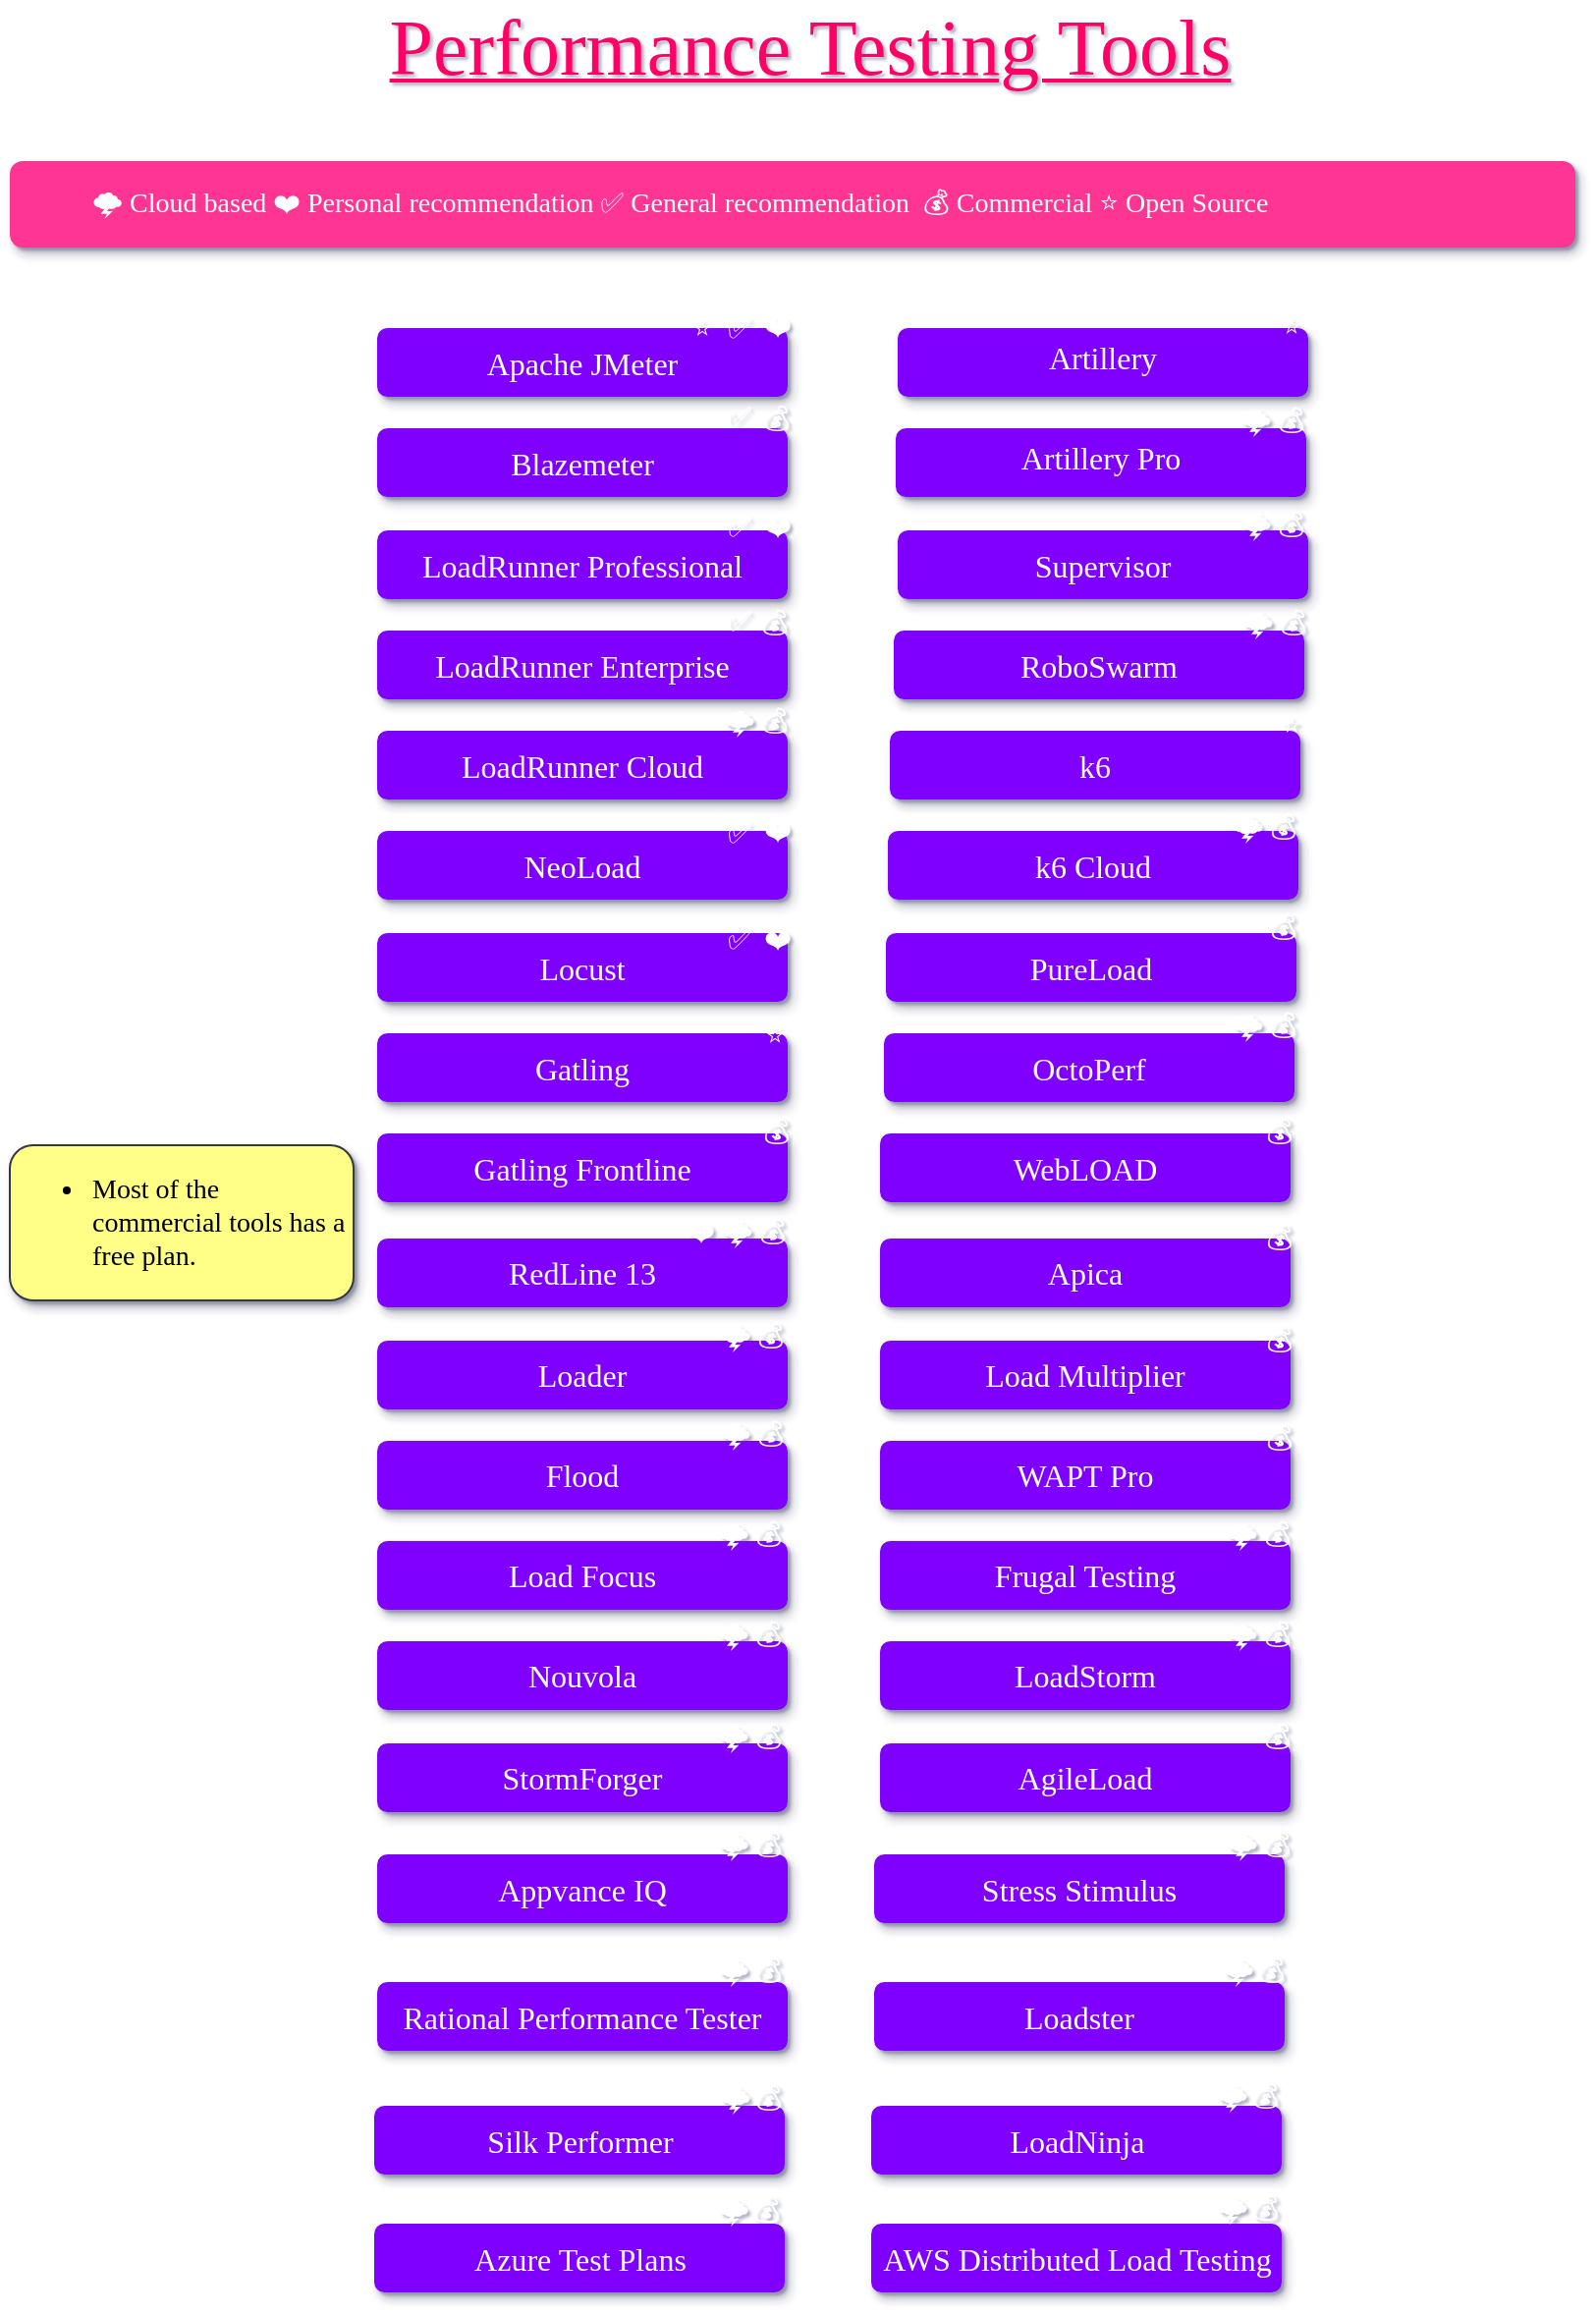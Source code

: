 <mxfile version="13.6.2" type="github"><diagram id="22F3wvdYFhS9Jfg9Nk7d" name="Page-1"><mxGraphModel dx="1422" dy="756" grid="0" gridSize="10" guides="1" tooltips="1" connect="1" arrows="1" fold="1" page="1" pageScale="1" pageWidth="850" pageHeight="1100" math="0" shadow="1" extFonts="Ubuntu^https://fonts.googleapis.com/css?family=Ubuntu"><root><mxCell id="0"/><mxCell id="1" parent="0"/><mxCell id="zYHnXsQDgZje1afSydai-6" value="&lt;font style=&quot;font-size: 40px&quot;&gt;Performance Testing Tools&lt;/font&gt;" style="text;html=1;strokeColor=none;fillColor=none;align=center;verticalAlign=middle;whiteSpace=wrap;rounded=0;shadow=1;glass=0;sketch=0;fontFamily=Ubuntu;fontSize=24;fontColor=#FF0066;labelBackgroundColor=none;fontStyle=4;horizontal=1;" parent="1" vertex="1"><mxGeometry x="175" y="27" width="505" height="20" as="geometry"/></mxCell><mxCell id="zYHnXsQDgZje1afSydai-8" value="&lt;blockquote&gt;&lt;font style=&quot;font-size: 14px&quot;&gt;🌩️&amp;nbsp;Cloud based &lt;/font&gt;&lt;font style=&quot;font-size: 14px&quot;&gt;❤️ Personal recommendation &lt;/font&gt;&lt;font style=&quot;font-size: 14px&quot;&gt;✅ General recommendation&amp;nbsp; 💰&lt;/font&gt;&lt;font style=&quot;font-size: 14px&quot;&gt;&amp;nbsp;Commercial &lt;/font&gt;&lt;font style=&quot;font-size: 14px&quot;&gt;⭐ Open Source&lt;/font&gt;&lt;br&gt;&lt;/blockquote&gt;" style="rounded=1;whiteSpace=wrap;html=1;shadow=1;glass=0;labelBackgroundColor=none;sketch=0;fontFamily=Ubuntu;fontSize=14;align=left;spacingRight=0;strokeColor=none;fontColor=#FFFFFF;spacingTop=0;spacing=2;fillColor=#FF3694;" parent="1" vertex="1"><mxGeometry x="20" y="95" width="797" height="44" as="geometry"/></mxCell><mxCell id="zYHnXsQDgZje1afSydai-10" value="&lt;div style=&quot;font-size: 16px&quot; align=&quot;center&quot;&gt;&lt;font style=&quot;font-size: 16px&quot;&gt;Apache JMeter&lt;/font&gt;&lt;/div&gt;" style="rounded=1;whiteSpace=wrap;html=1;shadow=1;glass=0;labelBackgroundColor=none;sketch=0;fontFamily=Ubuntu;fontSize=14;align=center;spacingRight=0;strokeColor=none;fontColor=#FFFFFF;fillColor=#7F00FF;" parent="1" vertex="1"><mxGeometry x="207" y="180" width="209" height="35" as="geometry"/></mxCell><mxCell id="zYHnXsQDgZje1afSydai-17" value="&lt;div style=&quot;font-size: 16px&quot;&gt;&lt;font style=&quot;font-size: 16px&quot;&gt;Blazemeter&lt;/font&gt;&lt;/div&gt;" style="rounded=1;whiteSpace=wrap;html=1;shadow=1;glass=0;labelBackgroundColor=none;sketch=0;fontFamily=Ubuntu;fontSize=14;align=center;spacingRight=0;strokeColor=none;fontColor=#FFFFFF;fillColor=#7F00FF;" parent="1" vertex="1"><mxGeometry x="207" y="231" width="209" height="35" as="geometry"/></mxCell><mxCell id="zYHnXsQDgZje1afSydai-18" value="&lt;div style=&quot;font-size: 16px&quot;&gt;LoadRunner Professional&lt;/div&gt;" style="rounded=1;whiteSpace=wrap;html=1;shadow=1;glass=0;labelBackgroundColor=none;sketch=0;fontFamily=Ubuntu;fontSize=14;align=center;spacingRight=0;strokeColor=none;fontColor=#FFFFFF;fillColor=#7F00FF;" parent="1" vertex="1"><mxGeometry x="207" y="283" width="209" height="35" as="geometry"/></mxCell><mxCell id="zYHnXsQDgZje1afSydai-20" value="&lt;div style=&quot;font-size: 16px&quot;&gt;LoadRunner Enterprise&lt;/div&gt;" style="rounded=1;whiteSpace=wrap;html=1;shadow=1;glass=0;labelBackgroundColor=none;sketch=0;fontFamily=Ubuntu;fontSize=14;align=center;spacingRight=0;strokeColor=none;fontColor=#FFFFFF;fillColor=#7F00FF;" parent="1" vertex="1"><mxGeometry x="207" y="334" width="209" height="35" as="geometry"/></mxCell><mxCell id="zYHnXsQDgZje1afSydai-21" value="&lt;div style=&quot;font-size: 16px&quot;&gt;LoadRunner Cloud&lt;/div&gt;" style="rounded=1;whiteSpace=wrap;html=1;shadow=1;glass=0;labelBackgroundColor=none;sketch=0;fontFamily=Ubuntu;fontSize=14;align=center;spacingRight=0;strokeColor=none;fontColor=#FFFFFF;fillColor=#7F00FF;" parent="1" vertex="1"><mxGeometry x="207" y="385" width="209" height="35" as="geometry"/></mxCell><mxCell id="zYHnXsQDgZje1afSydai-22" value="&lt;div style=&quot;font-size: 16px&quot;&gt;Locust&lt;/div&gt;" style="rounded=1;whiteSpace=wrap;html=1;shadow=1;glass=0;labelBackgroundColor=none;sketch=0;fontFamily=Ubuntu;fontSize=14;align=center;spacingRight=0;strokeColor=none;fontColor=#FFFFFF;fillColor=#7F00FF;" parent="1" vertex="1"><mxGeometry x="207" y="488" width="209" height="35" as="geometry"/></mxCell><mxCell id="zYHnXsQDgZje1afSydai-23" value="&lt;div style=&quot;font-size: 16px&quot;&gt;Gatling&lt;/div&gt;" style="rounded=1;whiteSpace=wrap;html=1;shadow=1;glass=0;labelBackgroundColor=none;sketch=0;fontFamily=Ubuntu;fontSize=14;align=center;spacingRight=0;strokeColor=none;fontColor=#FFFFFF;fillColor=#7F00FF;" parent="1" vertex="1"><mxGeometry x="207" y="539" width="209" height="35" as="geometry"/></mxCell><mxCell id="zYHnXsQDgZje1afSydai-24" value="&lt;font style=&quot;font-size: 16px&quot;&gt;NeoLoad&lt;/font&gt;" style="rounded=1;whiteSpace=wrap;html=1;shadow=1;glass=0;labelBackgroundColor=none;sketch=0;fontFamily=Ubuntu;fontSize=14;align=center;spacingRight=0;strokeColor=none;fontColor=#FFFFFF;fillColor=#7F00FF;" parent="1" vertex="1"><mxGeometry x="207" y="436" width="209" height="35" as="geometry"/></mxCell><mxCell id="zYHnXsQDgZje1afSydai-25" value="&lt;div style=&quot;font-size: 16px&quot;&gt;Load Focus&lt;/div&gt;" style="rounded=1;whiteSpace=wrap;html=1;shadow=1;glass=0;labelBackgroundColor=none;sketch=0;fontFamily=Ubuntu;fontSize=14;align=center;spacingRight=0;strokeColor=none;fontColor=#FFFFFF;fillColor=#7F00FF;" parent="1" vertex="1"><mxGeometry x="207" y="797.5" width="209" height="35" as="geometry"/></mxCell><mxCell id="zYHnXsQDgZje1afSydai-26" value="&lt;div style=&quot;font-size: 16px&quot;&gt;Flood&lt;/div&gt;" style="rounded=1;whiteSpace=wrap;html=1;shadow=1;glass=0;labelBackgroundColor=none;sketch=0;fontFamily=Ubuntu;fontSize=14;align=center;spacingRight=0;strokeColor=none;fontColor=#FFFFFF;fillColor=#7F00FF;" parent="1" vertex="1"><mxGeometry x="207" y="746.5" width="209" height="35" as="geometry"/></mxCell><mxCell id="zYHnXsQDgZje1afSydai-27" value="&lt;font style=&quot;font-size: 16px&quot;&gt;Loader&lt;/font&gt;" style="rounded=1;whiteSpace=wrap;html=1;shadow=1;glass=0;labelBackgroundColor=none;sketch=0;fontFamily=Ubuntu;fontSize=14;align=center;spacingRight=0;strokeColor=none;fontColor=#FFFFFF;fillColor=#7F00FF;" parent="1" vertex="1"><mxGeometry x="207" y="695.5" width="209" height="35" as="geometry"/></mxCell><mxCell id="zYHnXsQDgZje1afSydai-29" value="&lt;div style=&quot;font-size: 16px&quot;&gt;RedLine 13&lt;/div&gt;" style="rounded=1;whiteSpace=wrap;html=1;shadow=1;glass=0;labelBackgroundColor=none;sketch=0;fontFamily=Ubuntu;fontSize=14;align=center;spacingRight=0;strokeColor=none;fontColor=#FFFFFF;fillColor=#7F00FF;" parent="1" vertex="1"><mxGeometry x="207" y="643.5" width="209" height="35" as="geometry"/></mxCell><mxCell id="zYHnXsQDgZje1afSydai-30" value="Nouvola" style="rounded=1;whiteSpace=wrap;html=1;shadow=1;glass=0;labelBackgroundColor=none;sketch=0;fontFamily=Ubuntu;fontSize=16;align=center;spacingRight=0;strokeColor=none;fontColor=#FFFFFF;fillColor=#7F00FF;" parent="1" vertex="1"><mxGeometry x="207" y="848.5" width="209" height="35" as="geometry"/></mxCell><mxCell id="zYHnXsQDgZje1afSydai-31" value="StormForger" style="rounded=1;whiteSpace=wrap;html=1;shadow=1;glass=0;labelBackgroundColor=none;sketch=0;fontFamily=Ubuntu;fontSize=16;align=center;spacingRight=0;strokeColor=none;fontColor=#FFFFFF;fillColor=#7F00FF;" parent="1" vertex="1"><mxGeometry x="207" y="900.5" width="209" height="35" as="geometry"/></mxCell><mxCell id="zYHnXsQDgZje1afSydai-32" value="Stress Stimulus" style="rounded=1;whiteSpace=wrap;html=1;shadow=1;glass=0;labelBackgroundColor=none;sketch=0;fontFamily=Ubuntu;fontSize=16;align=center;spacingRight=0;strokeColor=none;fontColor=#FFFFFF;fillColor=#7F00FF;" parent="1" vertex="1"><mxGeometry x="460.0" y="957" width="209" height="35" as="geometry"/></mxCell><mxCell id="zYHnXsQDgZje1afSydai-33" value="Supervisor" style="rounded=1;whiteSpace=wrap;html=1;shadow=1;glass=0;labelBackgroundColor=none;sketch=0;fontFamily=Ubuntu;fontSize=16;align=center;spacingRight=0;strokeColor=none;fontColor=#FFFFFF;fillColor=#7F00FF;" parent="1" vertex="1"><mxGeometry x="472.0" y="283" width="209" height="35" as="geometry"/></mxCell><mxCell id="zYHnXsQDgZje1afSydai-34" value="RoboSwarm" style="rounded=1;whiteSpace=wrap;html=1;shadow=1;glass=0;labelBackgroundColor=none;sketch=0;fontFamily=Ubuntu;fontSize=16;align=center;spacingRight=0;strokeColor=none;fontColor=#FFFFFF;fillColor=#7F00FF;" parent="1" vertex="1"><mxGeometry x="470.0" y="334" width="209" height="35" as="geometry"/></mxCell><mxCell id="zYHnXsQDgZje1afSydai-35" value="PureLoad" style="rounded=1;whiteSpace=wrap;html=1;shadow=1;glass=0;labelBackgroundColor=none;sketch=0;fontFamily=Ubuntu;fontSize=16;align=center;spacingRight=0;strokeColor=none;fontColor=#FFFFFF;fillColor=#7F00FF;" parent="1" vertex="1"><mxGeometry x="466.0" y="488" width="209" height="35" as="geometry"/></mxCell><mxCell id="zYHnXsQDgZje1afSydai-36" value="k6" style="rounded=1;whiteSpace=wrap;html=1;shadow=1;glass=0;labelBackgroundColor=none;sketch=0;fontFamily=Ubuntu;fontSize=16;align=center;spacingRight=0;strokeColor=none;fontColor=#FFFFFF;fillColor=#7F00FF;" parent="1" vertex="1"><mxGeometry x="468.0" y="385" width="209" height="35" as="geometry"/></mxCell><mxCell id="zYHnXsQDgZje1afSydai-37" value="&lt;div&gt;OctoPerf&lt;/div&gt;" style="rounded=1;whiteSpace=wrap;html=1;shadow=1;glass=0;labelBackgroundColor=none;sketch=0;fontFamily=Ubuntu;fontSize=16;align=center;spacingRight=0;strokeColor=none;fontColor=#FFFFFF;fillColor=#7F00FF;" parent="1" vertex="1"><mxGeometry x="465.0" y="539" width="209" height="35" as="geometry"/></mxCell><mxCell id="zYHnXsQDgZje1afSydai-38" value="WebLOAD" style="rounded=1;whiteSpace=wrap;html=1;shadow=1;glass=0;labelBackgroundColor=none;sketch=0;fontFamily=Ubuntu;fontSize=16;align=center;spacingRight=0;strokeColor=none;fontColor=#FFFFFF;fillColor=#7F00FF;" parent="1" vertex="1"><mxGeometry x="463.0" y="590" width="209" height="35" as="geometry"/></mxCell><mxCell id="zYHnXsQDgZje1afSydai-39" value="Load Multiplier" style="rounded=1;whiteSpace=wrap;html=1;shadow=1;glass=0;labelBackgroundColor=none;sketch=0;fontFamily=Ubuntu;fontSize=16;align=center;spacingRight=0;strokeColor=none;fontColor=#FFFFFF;fillColor=#7F00FF;" parent="1" vertex="1"><mxGeometry x="463.0" y="695.5" width="209" height="35" as="geometry"/></mxCell><mxCell id="zYHnXsQDgZje1afSydai-40" value="Apica" style="rounded=1;whiteSpace=wrap;html=1;shadow=1;glass=0;labelBackgroundColor=none;sketch=0;fontFamily=Ubuntu;fontSize=16;align=center;spacingRight=0;strokeColor=none;fontColor=#FFFFFF;fillColor=#7F00FF;" parent="1" vertex="1"><mxGeometry x="463.0" y="643.5" width="209" height="35" as="geometry"/></mxCell><mxCell id="zYHnXsQDgZje1afSydai-41" value="&lt;div&gt;WAPT Pro&lt;br&gt;&lt;/div&gt;" style="rounded=1;whiteSpace=wrap;html=1;shadow=1;glass=0;labelBackgroundColor=none;sketch=0;fontFamily=Ubuntu;fontSize=16;align=center;spacingRight=0;strokeColor=none;fontColor=#FFFFFF;fillColor=#7F00FF;" parent="1" vertex="1"><mxGeometry x="463.0" y="746.5" width="209" height="35" as="geometry"/></mxCell><mxCell id="zYHnXsQDgZje1afSydai-42" value="Frugal Testing" style="rounded=1;whiteSpace=wrap;html=1;shadow=1;glass=0;labelBackgroundColor=none;sketch=0;fontFamily=Ubuntu;fontSize=16;align=center;spacingRight=0;strokeColor=none;fontColor=#FFFFFF;fillColor=#7F00FF;" parent="1" vertex="1"><mxGeometry x="463.0" y="797.5" width="209" height="35" as="geometry"/></mxCell><mxCell id="zYHnXsQDgZje1afSydai-43" value="AgileLoad" style="rounded=1;whiteSpace=wrap;html=1;shadow=1;glass=0;labelBackgroundColor=none;sketch=0;fontFamily=Ubuntu;fontSize=16;align=center;spacingRight=0;strokeColor=none;fontColor=#FFFFFF;fillColor=#7F00FF;" parent="1" vertex="1"><mxGeometry x="463.0" y="900.5" width="209" height="35" as="geometry"/></mxCell><mxCell id="zYHnXsQDgZje1afSydai-44" value="LoadStorm" style="rounded=1;whiteSpace=wrap;html=1;shadow=1;glass=0;labelBackgroundColor=none;sketch=0;fontFamily=Ubuntu;fontSize=16;align=center;spacingRight=0;strokeColor=none;fontColor=#FFFFFF;fillColor=#7F00FF;" parent="1" vertex="1"><mxGeometry x="463.0" y="848.5" width="209" height="35" as="geometry"/></mxCell><mxCell id="zYHnXsQDgZje1afSydai-45" value="Appvance IQ" style="rounded=1;whiteSpace=wrap;html=1;shadow=1;glass=0;labelBackgroundColor=none;sketch=0;fontFamily=Ubuntu;fontSize=16;align=center;spacingRight=0;strokeColor=none;fontColor=#FFFFFF;fillColor=#7F00FF;" parent="1" vertex="1"><mxGeometry x="207.0" y="957" width="209" height="35" as="geometry"/></mxCell><mxCell id="zYHnXsQDgZje1afSydai-11" value="❤️" style="text;html=1;strokeColor=none;fillColor=none;align=center;verticalAlign=middle;whiteSpace=wrap;rounded=0;shadow=1;glass=0;labelBackgroundColor=none;sketch=0;fontFamily=Ubuntu;fontSize=14;fontColor=#FFFFFF;" parent="1" vertex="1"><mxGeometry x="391" y="170" width="40" height="20" as="geometry"/></mxCell><mxCell id="zYHnXsQDgZje1afSydai-48" value="❤️" style="text;html=1;strokeColor=none;fillColor=none;align=center;verticalAlign=middle;whiteSpace=wrap;rounded=0;shadow=1;glass=0;labelBackgroundColor=none;sketch=0;fontFamily=Ubuntu;fontSize=14;fontColor=#FFFFFF;" parent="1" vertex="1"><mxGeometry x="391" y="272" width="40" height="20" as="geometry"/></mxCell><mxCell id="zYHnXsQDgZje1afSydai-49" value="❤️" style="text;html=1;strokeColor=none;fillColor=none;align=center;verticalAlign=middle;whiteSpace=wrap;rounded=0;shadow=1;glass=0;labelBackgroundColor=none;sketch=0;fontFamily=Ubuntu;fontSize=14;fontColor=#FFFFFF;" parent="1" vertex="1"><mxGeometry x="391" y="427" width="40" height="20" as="geometry"/></mxCell><mxCell id="zYHnXsQDgZje1afSydai-50" value="❤️" style="text;html=1;strokeColor=none;fillColor=none;align=center;verticalAlign=middle;whiteSpace=wrap;rounded=0;shadow=1;glass=0;labelBackgroundColor=none;sketch=0;fontFamily=Ubuntu;fontSize=14;fontColor=#FFFFFF;" parent="1" vertex="1"><mxGeometry x="391" y="482" width="40" height="20" as="geometry"/></mxCell><mxCell id="zYHnXsQDgZje1afSydai-56" value="&lt;font style=&quot;font-size: 14px&quot;&gt;✅&lt;/font&gt;" style="text;html=1;align=center;verticalAlign=middle;resizable=0;points=[];autosize=1;fontSize=14;fontFamily=Ubuntu;fontColor=#FFFFFF;" parent="1" vertex="1"><mxGeometry x="376" y="170" width="29" height="21" as="geometry"/></mxCell><mxCell id="zYHnXsQDgZje1afSydai-57" value="&lt;font style=&quot;font-size: 14px&quot;&gt;✅&lt;/font&gt;" style="text;html=1;align=center;verticalAlign=middle;resizable=0;points=[];autosize=1;fontSize=14;fontFamily=Ubuntu;fontColor=#FFFFFF;" parent="1" vertex="1"><mxGeometry x="376" y="271" width="29" height="21" as="geometry"/></mxCell><mxCell id="zYHnXsQDgZje1afSydai-58" value="&lt;font style=&quot;font-size: 14px&quot;&gt;✅&lt;/font&gt;" style="text;html=1;align=center;verticalAlign=middle;resizable=0;points=[];autosize=1;fontSize=14;fontFamily=Ubuntu;fontColor=#FFFFFF;" parent="1" vertex="1"><mxGeometry x="376" y="427" width="29" height="21" as="geometry"/></mxCell><mxCell id="zYHnXsQDgZje1afSydai-60" value="&lt;font style=&quot;font-size: 14px&quot;&gt;✅&lt;/font&gt;" style="text;html=1;align=center;verticalAlign=middle;resizable=0;points=[];autosize=1;fontSize=14;fontFamily=Ubuntu;fontColor=#FFFFFF;" parent="1" vertex="1"><mxGeometry x="376" y="481" width="29" height="21" as="geometry"/></mxCell><mxCell id="zYHnXsQDgZje1afSydai-68" value="&lt;font style=&quot;font-size: 14px&quot;&gt;✅&lt;/font&gt;" style="text;html=1;align=center;verticalAlign=middle;resizable=0;points=[];autosize=1;fontSize=14;fontFamily=Ubuntu;fontColor=#FFFFFF;" parent="1" vertex="1"><mxGeometry x="376" y="215" width="29" height="21" as="geometry"/></mxCell><mxCell id="zYHnXsQDgZje1afSydai-69" value="&lt;font style=&quot;font-size: 14px&quot;&gt;✅&lt;/font&gt;" style="text;html=1;align=center;verticalAlign=middle;resizable=0;points=[];autosize=1;fontSize=14;fontFamily=Ubuntu;fontColor=#FFFFFF;" parent="1" vertex="1"><mxGeometry x="376" y="319.5" width="29" height="21" as="geometry"/></mxCell><mxCell id="zYHnXsQDgZje1afSydai-72" value="❤️" style="text;html=1;strokeColor=none;fillColor=none;align=center;verticalAlign=middle;whiteSpace=wrap;rounded=0;shadow=1;glass=0;labelBackgroundColor=none;sketch=0;fontFamily=Ubuntu;fontSize=14;fontColor=#FFFFFF;" parent="1" vertex="1"><mxGeometry x="351.5" y="631" width="40" height="20" as="geometry"/></mxCell><mxCell id="zYHnXsQDgZje1afSydai-76" value="&lt;font style=&quot;font-size: 14px&quot;&gt;⭐&lt;/font&gt;" style="text;html=1;align=center;verticalAlign=middle;resizable=0;points=[];autosize=1;fontSize=16;fontFamily=Ubuntu;fontColor=#FFFFFF;" parent="1" vertex="1"><mxGeometry x="357" y="167" width="29" height="24" as="geometry"/></mxCell><mxCell id="zYHnXsQDgZje1afSydai-77" value="&lt;font style=&quot;font-size: 14px&quot;&gt;⭐&lt;/font&gt;" style="text;html=1;align=center;verticalAlign=middle;resizable=0;points=[];autosize=1;fontSize=16;fontFamily=Ubuntu;fontColor=#FFFFFF;" parent="1" vertex="1"><mxGeometry x="394" y="527" width="29" height="24" as="geometry"/></mxCell><mxCell id="zYHnXsQDgZje1afSydai-87" value="&lt;font style=&quot;font-size: 14px&quot;&gt;⭐&lt;/font&gt;" style="text;html=1;align=center;verticalAlign=middle;resizable=0;points=[];autosize=1;fontSize=16;fontFamily=Ubuntu;fontColor=#FFFFFF;" parent="1" vertex="1"><mxGeometry x="657.5" y="369" width="29" height="24" as="geometry"/></mxCell><mxCell id="bugQLbn6xJP5qAEGO4P9-1" value="Gatling Frontline" style="rounded=1;whiteSpace=wrap;html=1;shadow=1;glass=0;labelBackgroundColor=none;sketch=0;fontFamily=Ubuntu;fontSize=16;align=center;spacingRight=0;strokeColor=none;fontColor=#FFFFFF;fillColor=#7F00FF;" parent="1" vertex="1"><mxGeometry x="207" y="590" width="209" height="35" as="geometry"/></mxCell><mxCell id="bugQLbn6xJP5qAEGO4P9-9" value="k6 Cloud" style="rounded=1;whiteSpace=wrap;html=1;shadow=1;glass=0;labelBackgroundColor=none;sketch=0;fontFamily=Ubuntu;fontSize=16;align=center;spacingRight=0;strokeColor=none;fontColor=#FFFFFF;fillColor=#7F00FF;" parent="1" vertex="1"><mxGeometry x="467.0" y="436" width="209" height="35" as="geometry"/></mxCell><mxCell id="bugQLbn6xJP5qAEGO4P9-15" value="&lt;h1 style=&quot;margin-bottom: 1em ; font-size: 16px&quot; class=&quot;strong centered&quot;&gt;&lt;font style=&quot;font-size: 16px&quot;&gt;&lt;span style=&quot;font-weight: normal&quot;&gt;Artillery &lt;/span&gt;&lt;/font&gt;&lt;/h1&gt;" style="rounded=1;whiteSpace=wrap;html=1;shadow=1;glass=0;labelBackgroundColor=none;sketch=0;fontFamily=Ubuntu;fontSize=14;align=center;spacingRight=0;strokeColor=none;fontColor=#FFFFFF;fillColor=#7F00FF;" parent="1" vertex="1"><mxGeometry x="472" y="180" width="209" height="35" as="geometry"/></mxCell><mxCell id="bugQLbn6xJP5qAEGO4P9-16" value="&lt;h1 style=&quot;margin-bottom: 1em ; font-size: 16px&quot; class=&quot;strong centered&quot;&gt;&lt;font style=&quot;font-size: 16px&quot;&gt;&lt;span style=&quot;font-weight: normal&quot;&gt;Artillery Pro&lt;br&gt;&lt;/span&gt;&lt;/font&gt;&lt;/h1&gt;" style="rounded=1;whiteSpace=wrap;html=1;shadow=1;glass=0;labelBackgroundColor=none;sketch=0;fontFamily=Ubuntu;fontSize=14;align=center;spacingRight=0;strokeColor=none;fontColor=#FFFFFF;fillColor=#7F00FF;" parent="1" vertex="1"><mxGeometry x="471" y="231" width="209" height="35" as="geometry"/></mxCell><mxCell id="bugQLbn6xJP5qAEGO4P9-17" value="&lt;font style=&quot;font-size: 14px&quot;&gt;⭐&lt;/font&gt;" style="text;html=1;align=center;verticalAlign=middle;resizable=0;points=[];autosize=1;fontSize=16;fontFamily=Ubuntu;fontColor=#FFFFFF;" parent="1" vertex="1"><mxGeometry x="657.5" y="166" width="29" height="24" as="geometry"/></mxCell><mxCell id="bugQLbn6xJP5qAEGO4P9-30" value="&lt;div&gt;&lt;ul&gt;&lt;li&gt;Most of the commercial tools has a free plan.&lt;/li&gt;&lt;/ul&gt;&lt;/div&gt;" style="rounded=1;whiteSpace=wrap;html=1;shadow=1;glass=0;labelBackgroundColor=none;sketch=0;fontFamily=Ubuntu;fontSize=14;align=left;spacingRight=0;strokeColor=#36393d;spacingTop=0;spacing=2;fillColor=#ffff88;" parent="1" vertex="1"><mxGeometry x="20" y="596" width="175" height="79" as="geometry"/></mxCell><mxCell id="Yni2SpfQZMeOUrL0Gl4F-3" value="&lt;span style=&quot;color: rgb(255 , 255 , 255) ; font-family: &amp;#34;ubuntu&amp;#34; ; font-size: 14px ; text-align: left&quot;&gt;💰&lt;/span&gt;" style="text;html=1;align=center;verticalAlign=middle;resizable=0;points=[];autosize=1;" parent="1" vertex="1"><mxGeometry x="397" y="217.5" width="26" height="19" as="geometry"/></mxCell><mxCell id="Yni2SpfQZMeOUrL0Gl4F-5" value="&lt;span style=&quot;color: rgb(255 , 255 , 255) ; font-family: &amp;#34;ubuntu&amp;#34; ; font-size: 14px ; text-align: left&quot;&gt;💰&lt;/span&gt;" style="text;html=1;align=center;verticalAlign=middle;resizable=0;points=[];autosize=1;" parent="1" vertex="1"><mxGeometry x="395.5" y="321.5" width="26" height="19" as="geometry"/></mxCell><mxCell id="Yni2SpfQZMeOUrL0Gl4F-8" value="" style="group" parent="1" vertex="1" connectable="0"><mxGeometry x="377" y="371.5" width="44.5" height="19" as="geometry"/></mxCell><mxCell id="Yni2SpfQZMeOUrL0Gl4F-6" value="&lt;span style=&quot;color: rgb(255 , 255 , 255) ; font-family: &amp;#34;ubuntu&amp;#34; ; font-size: 14px ; text-align: left&quot;&gt;🌩️&lt;/span&gt;" style="text;html=1;align=center;verticalAlign=middle;resizable=0;points=[];autosize=1;" parent="Yni2SpfQZMeOUrL0Gl4F-8" vertex="1"><mxGeometry width="28" height="19" as="geometry"/></mxCell><mxCell id="Yni2SpfQZMeOUrL0Gl4F-7" value="&lt;span style=&quot;color: rgb(255 , 255 , 255) ; font-family: &amp;#34;ubuntu&amp;#34; ; font-size: 14px ; text-align: left&quot;&gt;💰&lt;/span&gt;" style="text;html=1;align=center;verticalAlign=middle;resizable=0;points=[];autosize=1;" parent="Yni2SpfQZMeOUrL0Gl4F-8" vertex="1"><mxGeometry x="18.5" width="26" height="19" as="geometry"/></mxCell><mxCell id="Yni2SpfQZMeOUrL0Gl4F-12" value="" style="group" parent="1" vertex="1" connectable="0"><mxGeometry x="640" y="271" width="44.5" height="19" as="geometry"/></mxCell><mxCell id="Yni2SpfQZMeOUrL0Gl4F-13" value="&lt;span style=&quot;color: rgb(255 , 255 , 255) ; font-family: &amp;#34;ubuntu&amp;#34; ; font-size: 14px ; text-align: left&quot;&gt;🌩️&lt;/span&gt;" style="text;html=1;align=center;verticalAlign=middle;resizable=0;points=[];autosize=1;" parent="Yni2SpfQZMeOUrL0Gl4F-12" vertex="1"><mxGeometry width="28" height="19" as="geometry"/></mxCell><mxCell id="Yni2SpfQZMeOUrL0Gl4F-14" value="&lt;span style=&quot;color: rgb(255 , 255 , 255) ; font-family: &amp;#34;ubuntu&amp;#34; ; font-size: 14px ; text-align: left&quot;&gt;💰&lt;/span&gt;" style="text;html=1;align=center;verticalAlign=middle;resizable=0;points=[];autosize=1;" parent="Yni2SpfQZMeOUrL0Gl4F-12" vertex="1"><mxGeometry x="18.5" width="26" height="19" as="geometry"/></mxCell><mxCell id="Yni2SpfQZMeOUrL0Gl4F-15" value="" style="group" parent="1" vertex="1" connectable="0"><mxGeometry x="640" y="218" width="44.5" height="19" as="geometry"/></mxCell><mxCell id="Yni2SpfQZMeOUrL0Gl4F-16" value="&lt;span style=&quot;color: rgb(255 , 255 , 255) ; font-family: &amp;#34;ubuntu&amp;#34; ; font-size: 14px ; text-align: left&quot;&gt;🌩️&lt;/span&gt;" style="text;html=1;align=center;verticalAlign=middle;resizable=0;points=[];autosize=1;" parent="Yni2SpfQZMeOUrL0Gl4F-15" vertex="1"><mxGeometry width="28" height="19" as="geometry"/></mxCell><mxCell id="Yni2SpfQZMeOUrL0Gl4F-17" value="&lt;span style=&quot;color: rgb(255 , 255 , 255) ; font-family: &amp;#34;ubuntu&amp;#34; ; font-size: 14px ; text-align: left&quot;&gt;💰&lt;/span&gt;" style="text;html=1;align=center;verticalAlign=middle;resizable=0;points=[];autosize=1;" parent="Yni2SpfQZMeOUrL0Gl4F-15" vertex="1"><mxGeometry x="18.5" width="26" height="19" as="geometry"/></mxCell><mxCell id="Yni2SpfQZMeOUrL0Gl4F-18" value="" style="group" parent="1" vertex="1" connectable="0"><mxGeometry x="641" y="321" width="44.5" height="19" as="geometry"/></mxCell><mxCell id="Yni2SpfQZMeOUrL0Gl4F-19" value="&lt;span style=&quot;color: rgb(255 , 255 , 255) ; font-family: &amp;#34;ubuntu&amp;#34; ; font-size: 14px ; text-align: left&quot;&gt;🌩️&lt;/span&gt;" style="text;html=1;align=center;verticalAlign=middle;resizable=0;points=[];autosize=1;" parent="Yni2SpfQZMeOUrL0Gl4F-18" vertex="1"><mxGeometry width="28" height="19" as="geometry"/></mxCell><mxCell id="Yni2SpfQZMeOUrL0Gl4F-20" value="&lt;span style=&quot;color: rgb(255 , 255 , 255) ; font-family: &amp;#34;ubuntu&amp;#34; ; font-size: 14px ; text-align: left&quot;&gt;💰&lt;/span&gt;" style="text;html=1;align=center;verticalAlign=middle;resizable=0;points=[];autosize=1;" parent="Yni2SpfQZMeOUrL0Gl4F-18" vertex="1"><mxGeometry x="18.5" width="26" height="19" as="geometry"/></mxCell><mxCell id="Yni2SpfQZMeOUrL0Gl4F-21" value="" style="group" parent="1" vertex="1" connectable="0"><mxGeometry x="636" y="425" width="44.5" height="19" as="geometry"/></mxCell><mxCell id="Yni2SpfQZMeOUrL0Gl4F-22" value="&lt;span style=&quot;color: rgb(255 , 255 , 255) ; font-family: &amp;#34;ubuntu&amp;#34; ; font-size: 14px ; text-align: left&quot;&gt;🌩️&lt;/span&gt;" style="text;html=1;align=center;verticalAlign=middle;resizable=0;points=[];autosize=1;" parent="Yni2SpfQZMeOUrL0Gl4F-21" vertex="1"><mxGeometry width="28" height="19" as="geometry"/></mxCell><mxCell id="Yni2SpfQZMeOUrL0Gl4F-23" value="&lt;span style=&quot;color: rgb(255 , 255 , 255) ; font-family: &amp;#34;ubuntu&amp;#34; ; font-size: 14px ; text-align: left&quot;&gt;💰&lt;/span&gt;" style="text;html=1;align=center;verticalAlign=middle;resizable=0;points=[];autosize=1;" parent="Yni2SpfQZMeOUrL0Gl4F-21" vertex="1"><mxGeometry x="18.5" width="26" height="19" as="geometry"/></mxCell><mxCell id="Yni2SpfQZMeOUrL0Gl4F-25" value="" style="group" parent="1" vertex="1" connectable="0"><mxGeometry x="633" y="785" width="44.5" height="19" as="geometry"/></mxCell><mxCell id="Yni2SpfQZMeOUrL0Gl4F-26" value="&lt;span style=&quot;color: rgb(255 , 255 , 255) ; font-family: &amp;#34;ubuntu&amp;#34; ; font-size: 14px ; text-align: left&quot;&gt;🌩️&lt;/span&gt;" style="text;html=1;align=center;verticalAlign=middle;resizable=0;points=[];autosize=1;" parent="Yni2SpfQZMeOUrL0Gl4F-25" vertex="1"><mxGeometry width="28" height="19" as="geometry"/></mxCell><mxCell id="Yni2SpfQZMeOUrL0Gl4F-27" value="&lt;span style=&quot;color: rgb(255 , 255 , 255) ; font-family: &amp;#34;ubuntu&amp;#34; ; font-size: 14px ; text-align: left&quot;&gt;💰&lt;/span&gt;" style="text;html=1;align=center;verticalAlign=middle;resizable=0;points=[];autosize=1;" parent="Yni2SpfQZMeOUrL0Gl4F-25" vertex="1"><mxGeometry x="18.5" width="26" height="19" as="geometry"/></mxCell><mxCell id="Yni2SpfQZMeOUrL0Gl4F-31" value="&lt;span style=&quot;color: rgb(255 , 255 , 255) ; font-family: &amp;#34;ubuntu&amp;#34; ; font-size: 14px ; text-align: left&quot;&gt;💰&lt;/span&gt;" style="text;html=1;align=center;verticalAlign=middle;resizable=0;points=[];autosize=1;" parent="1" vertex="1"><mxGeometry x="654.5" y="476" width="26" height="19" as="geometry"/></mxCell><mxCell id="Yni2SpfQZMeOUrL0Gl4F-32" value="" style="group" parent="1" vertex="1" connectable="0"><mxGeometry x="636" y="526" width="44.5" height="19" as="geometry"/></mxCell><mxCell id="Yni2SpfQZMeOUrL0Gl4F-33" value="&lt;span style=&quot;color: rgb(255 , 255 , 255) ; font-family: &amp;#34;ubuntu&amp;#34; ; font-size: 14px ; text-align: left&quot;&gt;🌩️&lt;/span&gt;" style="text;html=1;align=center;verticalAlign=middle;resizable=0;points=[];autosize=1;" parent="Yni2SpfQZMeOUrL0Gl4F-32" vertex="1"><mxGeometry width="28" height="19" as="geometry"/></mxCell><mxCell id="Yni2SpfQZMeOUrL0Gl4F-34" value="&lt;span style=&quot;color: rgb(255 , 255 , 255) ; font-family: &amp;#34;ubuntu&amp;#34; ; font-size: 14px ; text-align: left&quot;&gt;💰&lt;/span&gt;" style="text;html=1;align=center;verticalAlign=middle;resizable=0;points=[];autosize=1;" parent="Yni2SpfQZMeOUrL0Gl4F-32" vertex="1"><mxGeometry x="18.5" width="26" height="19" as="geometry"/></mxCell><mxCell id="Yni2SpfQZMeOUrL0Gl4F-35" value="&lt;span style=&quot;color: rgb(255 , 255 , 255) ; font-family: &amp;#34;ubuntu&amp;#34; ; font-size: 14px ; text-align: left&quot;&gt;💰&lt;/span&gt;" style="text;html=1;align=center;verticalAlign=middle;resizable=0;points=[];autosize=1;" parent="1" vertex="1"><mxGeometry x="653" y="580" width="26" height="19" as="geometry"/></mxCell><mxCell id="Yni2SpfQZMeOUrL0Gl4F-36" value="&lt;span style=&quot;color: rgb(255 , 255 , 255) ; font-family: &amp;#34;ubuntu&amp;#34; ; font-size: 14px ; text-align: left&quot;&gt;💰&lt;/span&gt;" style="text;html=1;align=center;verticalAlign=middle;resizable=0;points=[];autosize=1;" parent="1" vertex="1"><mxGeometry x="653" y="634.5" width="26" height="19" as="geometry"/></mxCell><mxCell id="Yni2SpfQZMeOUrL0Gl4F-37" value="&lt;span style=&quot;color: rgb(255 , 255 , 255) ; font-family: &amp;#34;ubuntu&amp;#34; ; font-size: 14px ; text-align: left&quot;&gt;💰&lt;/span&gt;" style="text;html=1;align=center;verticalAlign=middle;resizable=0;points=[];autosize=1;" parent="1" vertex="1"><mxGeometry x="653" y="686" width="26" height="19" as="geometry"/></mxCell><mxCell id="Yni2SpfQZMeOUrL0Gl4F-38" value="&lt;span style=&quot;color: rgb(255 , 255 , 255) ; font-family: &amp;#34;ubuntu&amp;#34; ; font-size: 14px ; text-align: left&quot;&gt;💰&lt;/span&gt;" style="text;html=1;align=center;verticalAlign=middle;resizable=0;points=[];autosize=1;" parent="1" vertex="1"><mxGeometry x="653" y="736" width="26" height="19" as="geometry"/></mxCell><mxCell id="Yni2SpfQZMeOUrL0Gl4F-39" value="" style="group" parent="1" vertex="1" connectable="0"><mxGeometry x="633" y="836" width="44.5" height="19" as="geometry"/></mxCell><mxCell id="Yni2SpfQZMeOUrL0Gl4F-40" value="&lt;span style=&quot;color: rgb(255 , 255 , 255) ; font-family: &amp;#34;ubuntu&amp;#34; ; font-size: 14px ; text-align: left&quot;&gt;🌩️&lt;/span&gt;" style="text;html=1;align=center;verticalAlign=middle;resizable=0;points=[];autosize=1;" parent="Yni2SpfQZMeOUrL0Gl4F-39" vertex="1"><mxGeometry width="28" height="19" as="geometry"/></mxCell><mxCell id="Yni2SpfQZMeOUrL0Gl4F-41" value="&lt;span style=&quot;color: rgb(255 , 255 , 255) ; font-family: &amp;#34;ubuntu&amp;#34; ; font-size: 14px ; text-align: left&quot;&gt;💰&lt;/span&gt;" style="text;html=1;align=center;verticalAlign=middle;resizable=0;points=[];autosize=1;" parent="Yni2SpfQZMeOUrL0Gl4F-39" vertex="1"><mxGeometry x="18.5" width="26" height="19" as="geometry"/></mxCell><mxCell id="Yni2SpfQZMeOUrL0Gl4F-42" value="&lt;span style=&quot;color: rgb(255 , 255 , 255) ; font-family: &amp;#34;ubuntu&amp;#34; ; font-size: 14px ; text-align: left&quot;&gt;💰&lt;/span&gt;" style="text;html=1;align=center;verticalAlign=middle;resizable=0;points=[];autosize=1;" parent="1" vertex="1"><mxGeometry x="651.5" y="888" width="26" height="19" as="geometry"/></mxCell><mxCell id="Yni2SpfQZMeOUrL0Gl4F-43" value="" style="group" parent="1" vertex="1" connectable="0"><mxGeometry x="633" y="943" width="44.5" height="19" as="geometry"/></mxCell><mxCell id="Yni2SpfQZMeOUrL0Gl4F-44" value="&lt;span style=&quot;color: rgb(255 , 255 , 255) ; font-family: &amp;#34;ubuntu&amp;#34; ; font-size: 14px ; text-align: left&quot;&gt;🌩️&lt;/span&gt;" style="text;html=1;align=center;verticalAlign=middle;resizable=0;points=[];autosize=1;" parent="Yni2SpfQZMeOUrL0Gl4F-43" vertex="1"><mxGeometry width="28" height="19" as="geometry"/></mxCell><mxCell id="Yni2SpfQZMeOUrL0Gl4F-45" value="&lt;span style=&quot;color: rgb(255 , 255 , 255) ; font-family: &amp;#34;ubuntu&amp;#34; ; font-size: 14px ; text-align: left&quot;&gt;💰&lt;/span&gt;" style="text;html=1;align=center;verticalAlign=middle;resizable=0;points=[];autosize=1;" parent="Yni2SpfQZMeOUrL0Gl4F-43" vertex="1"><mxGeometry x="18.5" width="26" height="19" as="geometry"/></mxCell><mxCell id="Yni2SpfQZMeOUrL0Gl4F-46" value="" style="group" parent="1" vertex="1" connectable="0"><mxGeometry x="374" y="943" width="44.5" height="19" as="geometry"/></mxCell><mxCell id="Yni2SpfQZMeOUrL0Gl4F-47" value="&lt;span style=&quot;color: rgb(255 , 255 , 255) ; font-family: &amp;#34;ubuntu&amp;#34; ; font-size: 14px ; text-align: left&quot;&gt;🌩️&lt;/span&gt;" style="text;html=1;align=center;verticalAlign=middle;resizable=0;points=[];autosize=1;" parent="Yni2SpfQZMeOUrL0Gl4F-46" vertex="1"><mxGeometry width="28" height="19" as="geometry"/></mxCell><mxCell id="Yni2SpfQZMeOUrL0Gl4F-48" value="&lt;span style=&quot;color: rgb(255 , 255 , 255) ; font-family: &amp;#34;ubuntu&amp;#34; ; font-size: 14px ; text-align: left&quot;&gt;💰&lt;/span&gt;" style="text;html=1;align=center;verticalAlign=middle;resizable=0;points=[];autosize=1;" parent="Yni2SpfQZMeOUrL0Gl4F-46" vertex="1"><mxGeometry x="18.5" width="26" height="19" as="geometry"/></mxCell><mxCell id="Yni2SpfQZMeOUrL0Gl4F-49" value="" style="group" parent="1" vertex="1" connectable="0"><mxGeometry x="374" y="888" width="44.5" height="19" as="geometry"/></mxCell><mxCell id="Yni2SpfQZMeOUrL0Gl4F-50" value="&lt;span style=&quot;color: rgb(255 , 255 , 255) ; font-family: &amp;#34;ubuntu&amp;#34; ; font-size: 14px ; text-align: left&quot;&gt;🌩️&lt;/span&gt;" style="text;html=1;align=center;verticalAlign=middle;resizable=0;points=[];autosize=1;" parent="Yni2SpfQZMeOUrL0Gl4F-49" vertex="1"><mxGeometry width="28" height="19" as="geometry"/></mxCell><mxCell id="Yni2SpfQZMeOUrL0Gl4F-51" value="&lt;span style=&quot;color: rgb(255 , 255 , 255) ; font-family: &amp;#34;ubuntu&amp;#34; ; font-size: 14px ; text-align: left&quot;&gt;💰&lt;/span&gt;" style="text;html=1;align=center;verticalAlign=middle;resizable=0;points=[];autosize=1;" parent="Yni2SpfQZMeOUrL0Gl4F-49" vertex="1"><mxGeometry x="18.5" width="26" height="19" as="geometry"/></mxCell><mxCell id="Yni2SpfQZMeOUrL0Gl4F-52" value="" style="group" parent="1" vertex="1" connectable="0"><mxGeometry x="374" y="836" width="44.5" height="19" as="geometry"/></mxCell><mxCell id="Yni2SpfQZMeOUrL0Gl4F-53" value="&lt;span style=&quot;color: rgb(255 , 255 , 255) ; font-family: &amp;#34;ubuntu&amp;#34; ; font-size: 14px ; text-align: left&quot;&gt;🌩️&lt;/span&gt;" style="text;html=1;align=center;verticalAlign=middle;resizable=0;points=[];autosize=1;" parent="Yni2SpfQZMeOUrL0Gl4F-52" vertex="1"><mxGeometry width="28" height="19" as="geometry"/></mxCell><mxCell id="Yni2SpfQZMeOUrL0Gl4F-54" value="&lt;span style=&quot;color: rgb(255 , 255 , 255) ; font-family: &amp;#34;ubuntu&amp;#34; ; font-size: 14px ; text-align: left&quot;&gt;💰&lt;/span&gt;" style="text;html=1;align=center;verticalAlign=middle;resizable=0;points=[];autosize=1;" parent="Yni2SpfQZMeOUrL0Gl4F-52" vertex="1"><mxGeometry x="18.5" width="26" height="19" as="geometry"/></mxCell><mxCell id="Yni2SpfQZMeOUrL0Gl4F-55" value="" style="group" parent="1" vertex="1" connectable="0"><mxGeometry x="374" y="785" width="44.5" height="19" as="geometry"/></mxCell><mxCell id="Yni2SpfQZMeOUrL0Gl4F-56" value="&lt;span style=&quot;color: rgb(255 , 255 , 255) ; font-family: &amp;#34;ubuntu&amp;#34; ; font-size: 14px ; text-align: left&quot;&gt;🌩️&lt;/span&gt;" style="text;html=1;align=center;verticalAlign=middle;resizable=0;points=[];autosize=1;" parent="Yni2SpfQZMeOUrL0Gl4F-55" vertex="1"><mxGeometry width="28" height="19" as="geometry"/></mxCell><mxCell id="Yni2SpfQZMeOUrL0Gl4F-57" value="&lt;span style=&quot;color: rgb(255 , 255 , 255) ; font-family: &amp;#34;ubuntu&amp;#34; ; font-size: 14px ; text-align: left&quot;&gt;💰&lt;/span&gt;" style="text;html=1;align=center;verticalAlign=middle;resizable=0;points=[];autosize=1;" parent="Yni2SpfQZMeOUrL0Gl4F-55" vertex="1"><mxGeometry x="18.5" width="26" height="19" as="geometry"/></mxCell><mxCell id="Yni2SpfQZMeOUrL0Gl4F-58" value="" style="group" parent="1" vertex="1" connectable="0"><mxGeometry x="375" y="734" width="44.5" height="19" as="geometry"/></mxCell><mxCell id="Yni2SpfQZMeOUrL0Gl4F-59" value="&lt;span style=&quot;color: rgb(255 , 255 , 255) ; font-family: &amp;#34;ubuntu&amp;#34; ; font-size: 14px ; text-align: left&quot;&gt;🌩️&lt;/span&gt;" style="text;html=1;align=center;verticalAlign=middle;resizable=0;points=[];autosize=1;" parent="Yni2SpfQZMeOUrL0Gl4F-58" vertex="1"><mxGeometry width="28" height="19" as="geometry"/></mxCell><mxCell id="Yni2SpfQZMeOUrL0Gl4F-60" value="&lt;span style=&quot;color: rgb(255 , 255 , 255) ; font-family: &amp;#34;ubuntu&amp;#34; ; font-size: 14px ; text-align: left&quot;&gt;💰&lt;/span&gt;" style="text;html=1;align=center;verticalAlign=middle;resizable=0;points=[];autosize=1;" parent="Yni2SpfQZMeOUrL0Gl4F-58" vertex="1"><mxGeometry x="18.5" width="26" height="19" as="geometry"/></mxCell><mxCell id="Yni2SpfQZMeOUrL0Gl4F-61" value="" style="group" parent="1" vertex="1" connectable="0"><mxGeometry x="375" y="684" width="44.5" height="19" as="geometry"/></mxCell><mxCell id="Yni2SpfQZMeOUrL0Gl4F-62" value="&lt;span style=&quot;color: rgb(255 , 255 , 255) ; font-family: &amp;#34;ubuntu&amp;#34; ; font-size: 14px ; text-align: left&quot;&gt;🌩️&lt;/span&gt;" style="text;html=1;align=center;verticalAlign=middle;resizable=0;points=[];autosize=1;" parent="Yni2SpfQZMeOUrL0Gl4F-61" vertex="1"><mxGeometry width="28" height="19" as="geometry"/></mxCell><mxCell id="Yni2SpfQZMeOUrL0Gl4F-63" value="&lt;span style=&quot;color: rgb(255 , 255 , 255) ; font-family: &amp;#34;ubuntu&amp;#34; ; font-size: 14px ; text-align: left&quot;&gt;💰&lt;/span&gt;" style="text;html=1;align=center;verticalAlign=middle;resizable=0;points=[];autosize=1;" parent="Yni2SpfQZMeOUrL0Gl4F-61" vertex="1"><mxGeometry x="18.5" width="26" height="19" as="geometry"/></mxCell><mxCell id="Yni2SpfQZMeOUrL0Gl4F-67" value="&lt;span style=&quot;color: rgb(255 , 255 , 255) ; font-family: &amp;#34;ubuntu&amp;#34; ; font-size: 14px ; text-align: left&quot;&gt;💰&lt;/span&gt;" style="text;html=1;align=center;verticalAlign=middle;resizable=0;points=[];autosize=1;" parent="1" vertex="1"><mxGeometry x="397" y="580" width="26" height="19" as="geometry"/></mxCell><mxCell id="Yni2SpfQZMeOUrL0Gl4F-68" value="" style="group" parent="1" vertex="1" connectable="0"><mxGeometry x="376" y="631" width="44.5" height="19" as="geometry"/></mxCell><mxCell id="Yni2SpfQZMeOUrL0Gl4F-69" value="&lt;span style=&quot;color: rgb(255 , 255 , 255) ; font-family: &amp;#34;ubuntu&amp;#34; ; font-size: 14px ; text-align: left&quot;&gt;🌩️&lt;/span&gt;" style="text;html=1;align=center;verticalAlign=middle;resizable=0;points=[];autosize=1;" parent="Yni2SpfQZMeOUrL0Gl4F-68" vertex="1"><mxGeometry width="28" height="19" as="geometry"/></mxCell><mxCell id="Yni2SpfQZMeOUrL0Gl4F-70" value="&lt;span style=&quot;color: rgb(255 , 255 , 255) ; font-family: &amp;#34;ubuntu&amp;#34; ; font-size: 14px ; text-align: left&quot;&gt;💰&lt;/span&gt;" style="text;html=1;align=center;verticalAlign=middle;resizable=0;points=[];autosize=1;" parent="Yni2SpfQZMeOUrL0Gl4F-68" vertex="1"><mxGeometry x="18.5" width="26" height="19" as="geometry"/></mxCell><mxCell id="OVG1S8ci_eswUnPFmkFc-1" value="Rational Performance Tester" style="rounded=1;whiteSpace=wrap;html=1;shadow=1;glass=0;labelBackgroundColor=none;sketch=0;fontFamily=Ubuntu;fontSize=16;align=center;spacingRight=0;strokeColor=none;fontColor=#FFFFFF;fillColor=#7F00FF;" parent="1" vertex="1"><mxGeometry x="207.0" y="1022" width="209" height="35" as="geometry"/></mxCell><mxCell id="OVG1S8ci_eswUnPFmkFc-2" value="" style="group" parent="1" vertex="1" connectable="0"><mxGeometry x="374" y="1007" width="44.5" height="19" as="geometry"/></mxCell><mxCell id="OVG1S8ci_eswUnPFmkFc-3" value="&lt;span style=&quot;color: rgb(255 , 255 , 255) ; font-family: &amp;#34;ubuntu&amp;#34; ; font-size: 14px ; text-align: left&quot;&gt;🌩️&lt;/span&gt;" style="text;html=1;align=center;verticalAlign=middle;resizable=0;points=[];autosize=1;" parent="OVG1S8ci_eswUnPFmkFc-2" vertex="1"><mxGeometry width="28" height="19" as="geometry"/></mxCell><mxCell id="OVG1S8ci_eswUnPFmkFc-4" value="&lt;span style=&quot;color: rgb(255 , 255 , 255) ; font-family: &amp;#34;ubuntu&amp;#34; ; font-size: 14px ; text-align: left&quot;&gt;💰&lt;/span&gt;" style="text;html=1;align=center;verticalAlign=middle;resizable=0;points=[];autosize=1;" parent="OVG1S8ci_eswUnPFmkFc-2" vertex="1"><mxGeometry x="18.5" width="26" height="19" as="geometry"/></mxCell><mxCell id="OVG1S8ci_eswUnPFmkFc-5" value="Loadster" style="rounded=1;whiteSpace=wrap;html=1;shadow=1;glass=0;labelBackgroundColor=none;sketch=0;fontFamily=Ubuntu;fontSize=16;align=center;spacingRight=0;strokeColor=none;fontColor=#FFFFFF;fillColor=#7F00FF;" parent="1" vertex="1"><mxGeometry x="460.0" y="1022" width="209" height="35" as="geometry"/></mxCell><mxCell id="OVG1S8ci_eswUnPFmkFc-6" value="" style="group" parent="1" vertex="1" connectable="0"><mxGeometry x="630.5" y="1007" width="44.5" height="19" as="geometry"/></mxCell><mxCell id="OVG1S8ci_eswUnPFmkFc-7" value="&lt;span style=&quot;color: rgb(255 , 255 , 255) ; font-family: &amp;#34;ubuntu&amp;#34; ; font-size: 14px ; text-align: left&quot;&gt;🌩️&lt;/span&gt;" style="text;html=1;align=center;verticalAlign=middle;resizable=0;points=[];autosize=1;" parent="OVG1S8ci_eswUnPFmkFc-6" vertex="1"><mxGeometry width="28" height="19" as="geometry"/></mxCell><mxCell id="OVG1S8ci_eswUnPFmkFc-8" value="&lt;span style=&quot;color: rgb(255 , 255 , 255) ; font-family: &amp;#34;ubuntu&amp;#34; ; font-size: 14px ; text-align: left&quot;&gt;💰&lt;/span&gt;" style="text;html=1;align=center;verticalAlign=middle;resizable=0;points=[];autosize=1;" parent="OVG1S8ci_eswUnPFmkFc-6" vertex="1"><mxGeometry x="18.5" width="26" height="19" as="geometry"/></mxCell><mxCell id="OVG1S8ci_eswUnPFmkFc-9" value="Silk Performer" style="rounded=1;whiteSpace=wrap;html=1;shadow=1;glass=0;labelBackgroundColor=none;sketch=0;fontFamily=Ubuntu;fontSize=16;align=center;spacingRight=0;strokeColor=none;fontColor=#FFFFFF;fillColor=#7F00FF;" parent="1" vertex="1"><mxGeometry x="205.5" y="1085" width="209" height="35" as="geometry"/></mxCell><mxCell id="OVG1S8ci_eswUnPFmkFc-10" value="" style="group" parent="1" vertex="1" connectable="0"><mxGeometry x="374.5" y="1072" width="44.5" height="19" as="geometry"/></mxCell><mxCell id="OVG1S8ci_eswUnPFmkFc-11" value="&lt;span style=&quot;color: rgb(255 , 255 , 255) ; font-family: &amp;#34;ubuntu&amp;#34; ; font-size: 14px ; text-align: left&quot;&gt;🌩️&lt;/span&gt;" style="text;html=1;align=center;verticalAlign=middle;resizable=0;points=[];autosize=1;" parent="OVG1S8ci_eswUnPFmkFc-10" vertex="1"><mxGeometry width="28" height="19" as="geometry"/></mxCell><mxCell id="OVG1S8ci_eswUnPFmkFc-12" value="&lt;span style=&quot;color: rgb(255 , 255 , 255) ; font-family: &amp;#34;ubuntu&amp;#34; ; font-size: 14px ; text-align: left&quot;&gt;💰&lt;/span&gt;" style="text;html=1;align=center;verticalAlign=middle;resizable=0;points=[];autosize=1;" parent="OVG1S8ci_eswUnPFmkFc-10" vertex="1"><mxGeometry x="18.5" width="26" height="19" as="geometry"/></mxCell><mxCell id="OVG1S8ci_eswUnPFmkFc-14" value="LoadNinja" style="rounded=1;whiteSpace=wrap;html=1;shadow=1;glass=0;labelBackgroundColor=none;sketch=0;fontFamily=Ubuntu;fontSize=16;align=center;spacingRight=0;strokeColor=none;fontColor=#FFFFFF;fillColor=#7F00FF;" parent="1" vertex="1"><mxGeometry x="458.5" y="1085" width="209" height="35" as="geometry"/></mxCell><mxCell id="OVG1S8ci_eswUnPFmkFc-15" value="" style="group" parent="1" vertex="1" connectable="0"><mxGeometry x="627.5" y="1071" width="44.5" height="19" as="geometry"/></mxCell><mxCell id="OVG1S8ci_eswUnPFmkFc-16" value="&lt;span style=&quot;color: rgb(255 , 255 , 255) ; font-family: &amp;#34;ubuntu&amp;#34; ; font-size: 14px ; text-align: left&quot;&gt;🌩️&lt;/span&gt;" style="text;html=1;align=center;verticalAlign=middle;resizable=0;points=[];autosize=1;" parent="OVG1S8ci_eswUnPFmkFc-15" vertex="1"><mxGeometry width="28" height="19" as="geometry"/></mxCell><mxCell id="OVG1S8ci_eswUnPFmkFc-17" value="&lt;span style=&quot;color: rgb(255 , 255 , 255) ; font-family: &amp;#34;ubuntu&amp;#34; ; font-size: 14px ; text-align: left&quot;&gt;💰&lt;/span&gt;" style="text;html=1;align=center;verticalAlign=middle;resizable=0;points=[];autosize=1;" parent="OVG1S8ci_eswUnPFmkFc-15" vertex="1"><mxGeometry x="18.5" width="26" height="19" as="geometry"/></mxCell><mxCell id="OVG1S8ci_eswUnPFmkFc-18" value="Azure Test Plans" style="rounded=1;whiteSpace=wrap;html=1;shadow=1;glass=0;labelBackgroundColor=none;sketch=0;fontFamily=Ubuntu;fontSize=16;align=center;spacingRight=0;strokeColor=none;fontColor=#FFFFFF;fillColor=#7F00FF;" parent="1" vertex="1"><mxGeometry x="205.5" y="1145" width="209" height="35" as="geometry"/></mxCell><mxCell id="OVG1S8ci_eswUnPFmkFc-19" value="" style="group" parent="1" vertex="1" connectable="0"><mxGeometry x="373.5" y="1129" width="44.5" height="19" as="geometry"/></mxCell><mxCell id="OVG1S8ci_eswUnPFmkFc-20" value="&lt;span style=&quot;color: rgb(255 , 255 , 255) ; font-family: &amp;#34;ubuntu&amp;#34; ; font-size: 14px ; text-align: left&quot;&gt;🌩️&lt;/span&gt;" style="text;html=1;align=center;verticalAlign=middle;resizable=0;points=[];autosize=1;" parent="OVG1S8ci_eswUnPFmkFc-19" vertex="1"><mxGeometry width="28" height="19" as="geometry"/></mxCell><mxCell id="OVG1S8ci_eswUnPFmkFc-21" value="&lt;span style=&quot;color: rgb(255 , 255 , 255) ; font-family: &amp;#34;ubuntu&amp;#34; ; font-size: 14px ; text-align: left&quot;&gt;💰&lt;/span&gt;" style="text;html=1;align=center;verticalAlign=middle;resizable=0;points=[];autosize=1;" parent="OVG1S8ci_eswUnPFmkFc-19" vertex="1"><mxGeometry x="18.5" width="26" height="19" as="geometry"/></mxCell><mxCell id="OVG1S8ci_eswUnPFmkFc-22" value="AWS Distributed Load Testing" style="rounded=1;whiteSpace=wrap;html=1;shadow=1;glass=0;labelBackgroundColor=none;sketch=0;fontFamily=Ubuntu;fontSize=16;align=center;spacingRight=0;strokeColor=none;fontColor=#FFFFFF;fillColor=#7F00FF;" parent="1" vertex="1"><mxGeometry x="458.5" y="1145" width="209" height="35" as="geometry"/></mxCell><mxCell id="OVG1S8ci_eswUnPFmkFc-23" value="" style="group" parent="1" vertex="1" connectable="0"><mxGeometry x="627.5" y="1128" width="44.5" height="19" as="geometry"/></mxCell><mxCell id="OVG1S8ci_eswUnPFmkFc-24" value="&lt;span style=&quot;color: rgb(255 , 255 , 255) ; font-family: &amp;#34;ubuntu&amp;#34; ; font-size: 14px ; text-align: left&quot;&gt;🌩️&lt;/span&gt;" style="text;html=1;align=center;verticalAlign=middle;resizable=0;points=[];autosize=1;" parent="OVG1S8ci_eswUnPFmkFc-23" vertex="1"><mxGeometry width="28" height="19" as="geometry"/></mxCell><mxCell id="OVG1S8ci_eswUnPFmkFc-25" value="&lt;span style=&quot;color: rgb(255 , 255 , 255) ; font-family: &amp;#34;ubuntu&amp;#34; ; font-size: 14px ; text-align: left&quot;&gt;💰&lt;/span&gt;" style="text;html=1;align=center;verticalAlign=middle;resizable=0;points=[];autosize=1;" parent="OVG1S8ci_eswUnPFmkFc-23" vertex="1"><mxGeometry x="18.5" width="26" height="19" as="geometry"/></mxCell></root></mxGraphModel></diagram></mxfile>